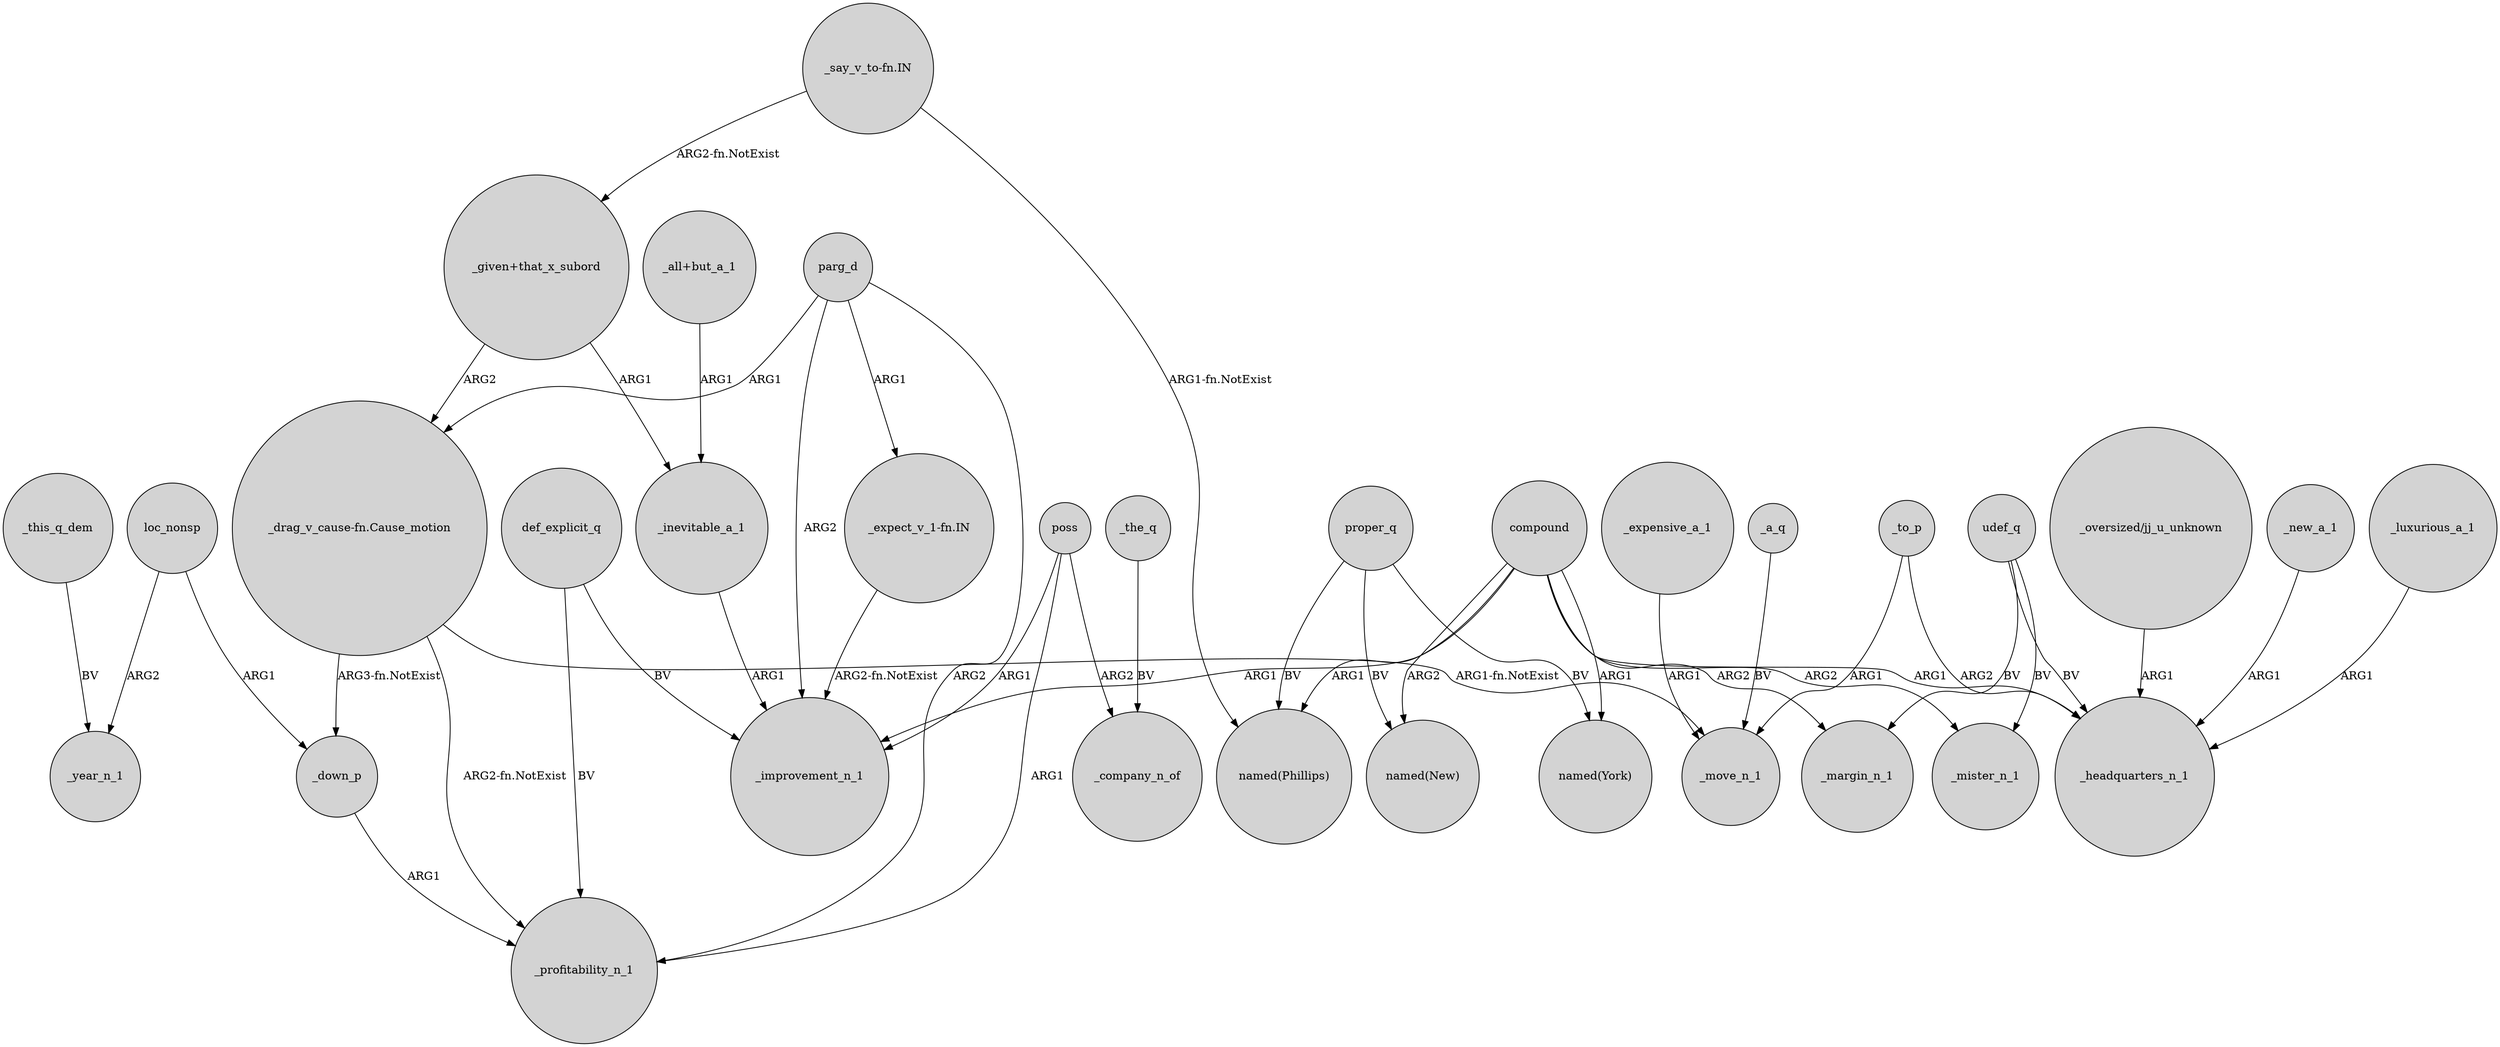 digraph {
	node [shape=circle style=filled]
	loc_nonsp -> _down_p [label=ARG1]
	parg_d -> _improvement_n_1 [label=ARG2]
	compound -> "named(New)" [label=ARG2]
	udef_q -> _headquarters_n_1 [label=BV]
	proper_q -> "named(New)" [label=BV]
	compound -> _mister_n_1 [label=ARG2]
	udef_q -> _margin_n_1 [label=BV]
	parg_d -> "_drag_v_cause-fn.Cause_motion" [label=ARG1]
	udef_q -> _mister_n_1 [label=BV]
	compound -> _headquarters_n_1 [label=ARG1]
	"_say_v_to-fn.IN" -> "_given+that_x_subord" [label="ARG2-fn.NotExist"]
	"_given+that_x_subord" -> "_drag_v_cause-fn.Cause_motion" [label=ARG2]
	"_expect_v_1-fn.IN" -> _improvement_n_1 [label="ARG2-fn.NotExist"]
	_inevitable_a_1 -> _improvement_n_1 [label=ARG1]
	compound -> "named(Phillips)" [label=ARG1]
	_the_q -> _company_n_of [label=BV]
	_down_p -> _profitability_n_1 [label=ARG1]
	_expensive_a_1 -> _move_n_1 [label=ARG1]
	compound -> _improvement_n_1 [label=ARG1]
	def_explicit_q -> _profitability_n_1 [label=BV]
	_to_p -> _move_n_1 [label=ARG1]
	compound -> "named(York)" [label=ARG1]
	"_all+but_a_1" -> _inevitable_a_1 [label=ARG1]
	def_explicit_q -> _improvement_n_1 [label=BV]
	parg_d -> _profitability_n_1 [label=ARG2]
	_to_p -> _headquarters_n_1 [label=ARG2]
	parg_d -> "_expect_v_1-fn.IN" [label=ARG1]
	loc_nonsp -> _year_n_1 [label=ARG2]
	_a_q -> _move_n_1 [label=BV]
	poss -> _improvement_n_1 [label=ARG1]
	compound -> _margin_n_1 [label=ARG2]
	poss -> _company_n_of [label=ARG2]
	"_given+that_x_subord" -> _inevitable_a_1 [label=ARG1]
	"_drag_v_cause-fn.Cause_motion" -> _profitability_n_1 [label="ARG2-fn.NotExist"]
	"_say_v_to-fn.IN" -> "named(Phillips)" [label="ARG1-fn.NotExist"]
	poss -> _profitability_n_1 [label=ARG1]
	proper_q -> "named(York)" [label=BV]
	"_drag_v_cause-fn.Cause_motion" -> _move_n_1 [label="ARG1-fn.NotExist"]
	"_oversized/jj_u_unknown" -> _headquarters_n_1 [label=ARG1]
	proper_q -> "named(Phillips)" [label=BV]
	_new_a_1 -> _headquarters_n_1 [label=ARG1]
	"_drag_v_cause-fn.Cause_motion" -> _down_p [label="ARG3-fn.NotExist"]
	_luxurious_a_1 -> _headquarters_n_1 [label=ARG1]
	_this_q_dem -> _year_n_1 [label=BV]
}
